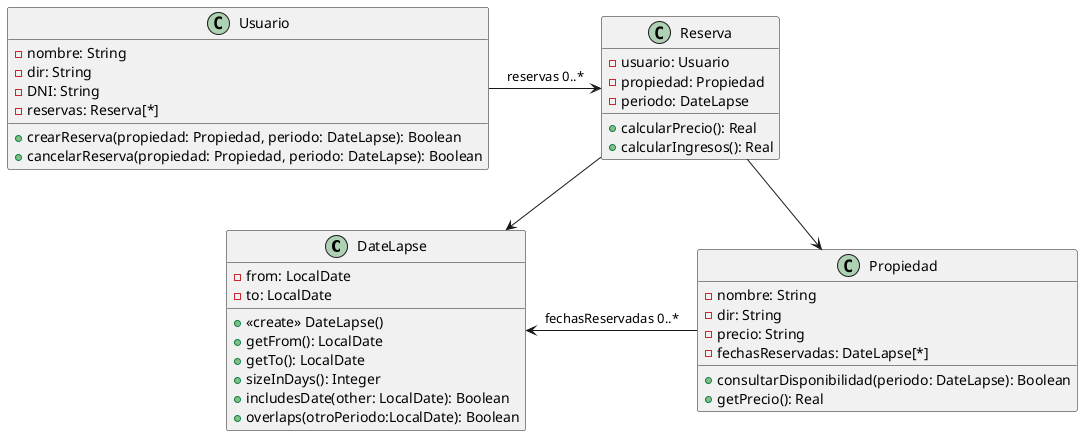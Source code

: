 @startuml

class DateLapse {
-from: LocalDate
-to: LocalDate
+<<create>> DateLapse()
+getFrom(): LocalDate
+getTo(): LocalDate
+sizeInDays(): Integer
+includesDate(other: LocalDate): Boolean
+overlaps(otroPeriodo:LocalDate): Boolean
}

class Usuario { 
-nombre: String
-dir: String
-DNI: String
-reservas: Reserva[*]
+crearReserva(propiedad: Propiedad, periodo: DateLapse): Boolean
+cancelarReserva(propiedad: Propiedad, periodo: DateLapse): Boolean
}

class Propiedad {
-nombre: String
-dir: String
-precio: String
-fechasReservadas: DateLapse[*]
+consultarDisponibilidad(periodo: DateLapse): Boolean
+getPrecio(): Real
}

class Reserva {
-usuario: Usuario
-propiedad: Propiedad
-periodo: DateLapse
+calcularPrecio(): Real
+calcularIngresos(): Real
}

Usuario -right-> Reserva: reservas 0..*
Reserva -down-> Propiedad
Reserva -down-> DateLapse
Propiedad -left-> DateLapse: fechasReservadas 0..*

@enduml
